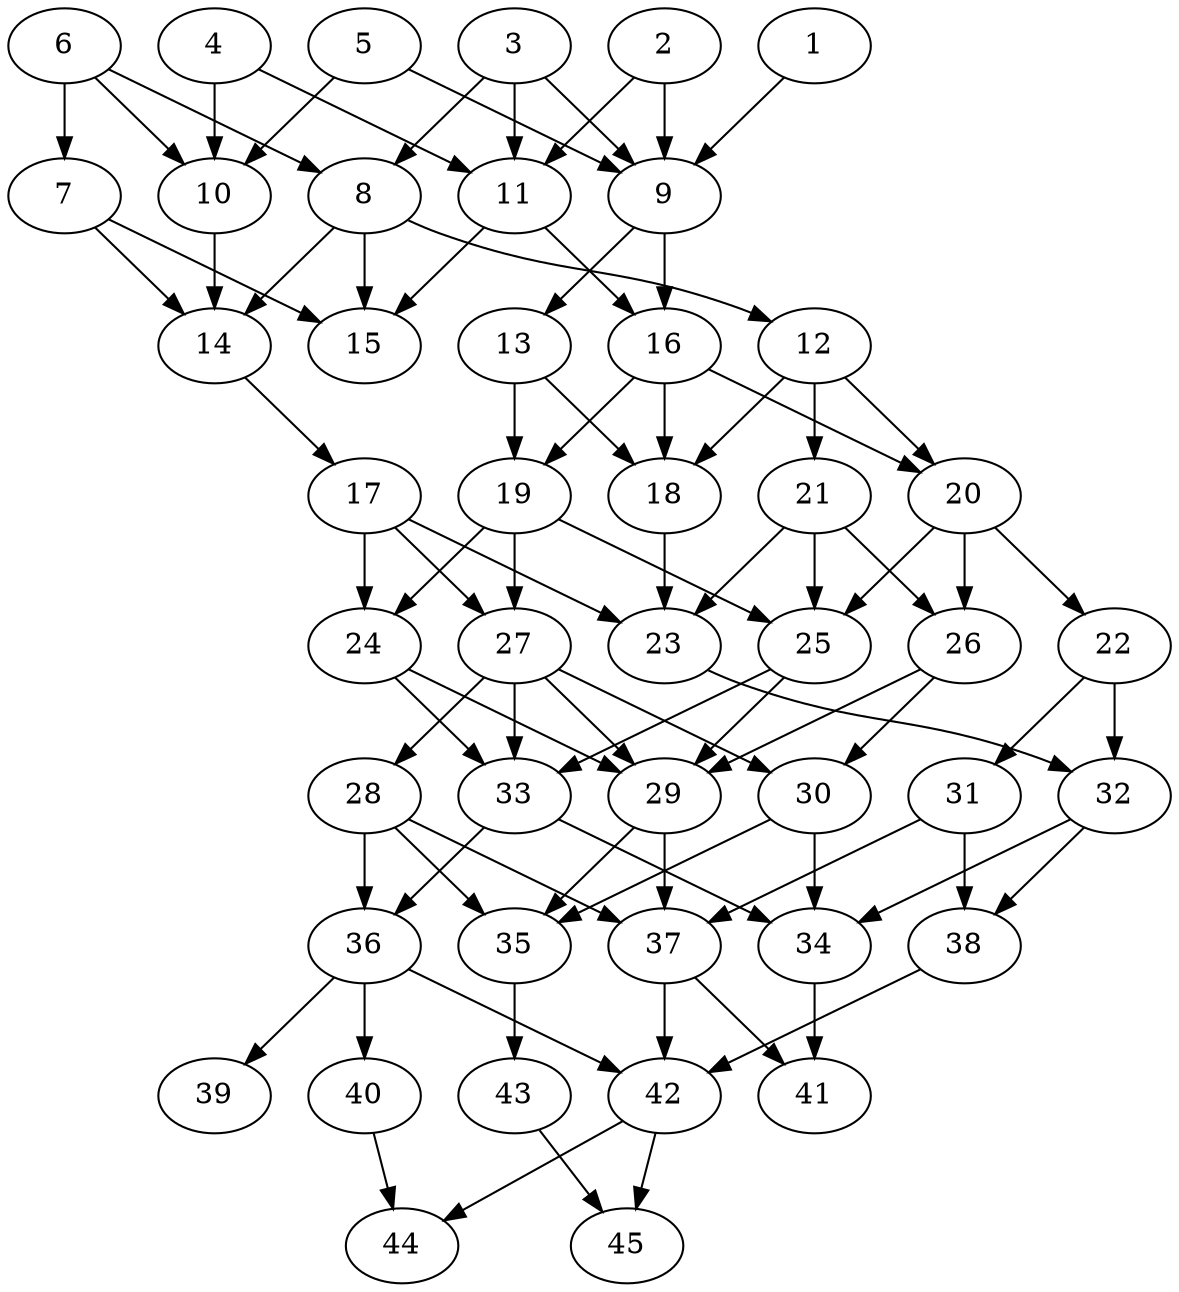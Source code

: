 // DAG automatically generated by daggen at Thu Oct  3 14:07:25 2019
// ./daggen --dot -n 45 --ccr 0.4 --fat 0.5 --regular 0.9 --density 0.6 --mindata 5242880 --maxdata 52428800 
digraph G {
  1 [size="123747840", alpha="0.05", expect_size="49499136"] 
  1 -> 9 [size ="49499136"]
  2 [size="63846400", alpha="0.12", expect_size="25538560"] 
  2 -> 9 [size ="25538560"]
  2 -> 11 [size ="25538560"]
  3 [size="125721600", alpha="0.11", expect_size="50288640"] 
  3 -> 8 [size ="50288640"]
  3 -> 9 [size ="50288640"]
  3 -> 11 [size ="50288640"]
  4 [size="109153280", alpha="0.01", expect_size="43661312"] 
  4 -> 10 [size ="43661312"]
  4 -> 11 [size ="43661312"]
  5 [size="43061760", alpha="0.11", expect_size="17224704"] 
  5 -> 9 [size ="17224704"]
  5 -> 10 [size ="17224704"]
  6 [size="43632640", alpha="0.20", expect_size="17453056"] 
  6 -> 7 [size ="17453056"]
  6 -> 8 [size ="17453056"]
  6 -> 10 [size ="17453056"]
  7 [size="86090240", alpha="0.16", expect_size="34436096"] 
  7 -> 14 [size ="34436096"]
  7 -> 15 [size ="34436096"]
  8 [size="21480960", alpha="0.04", expect_size="8592384"] 
  8 -> 12 [size ="8592384"]
  8 -> 14 [size ="8592384"]
  8 -> 15 [size ="8592384"]
  9 [size="56842240", alpha="0.01", expect_size="22736896"] 
  9 -> 13 [size ="22736896"]
  9 -> 16 [size ="22736896"]
  10 [size="47129600", alpha="0.10", expect_size="18851840"] 
  10 -> 14 [size ="18851840"]
  11 [size="23388160", alpha="0.16", expect_size="9355264"] 
  11 -> 15 [size ="9355264"]
  11 -> 16 [size ="9355264"]
  12 [size="55523840", alpha="0.09", expect_size="22209536"] 
  12 -> 18 [size ="22209536"]
  12 -> 20 [size ="22209536"]
  12 -> 21 [size ="22209536"]
  13 [size="126709760", alpha="0.14", expect_size="50683904"] 
  13 -> 18 [size ="50683904"]
  13 -> 19 [size ="50683904"]
  14 [size="73850880", alpha="0.18", expect_size="29540352"] 
  14 -> 17 [size ="29540352"]
  15 [size="78026240", alpha="0.12", expect_size="31210496"] 
  16 [size="22131200", alpha="0.05", expect_size="8852480"] 
  16 -> 18 [size ="8852480"]
  16 -> 19 [size ="8852480"]
  16 -> 20 [size ="8852480"]
  17 [size="20661760", alpha="0.19", expect_size="8264704"] 
  17 -> 23 [size ="8264704"]
  17 -> 24 [size ="8264704"]
  17 -> 27 [size ="8264704"]
  18 [size="115571200", alpha="0.08", expect_size="46228480"] 
  18 -> 23 [size ="46228480"]
  19 [size="23590400", alpha="0.18", expect_size="9436160"] 
  19 -> 24 [size ="9436160"]
  19 -> 25 [size ="9436160"]
  19 -> 27 [size ="9436160"]
  20 [size="28707840", alpha="0.13", expect_size="11483136"] 
  20 -> 22 [size ="11483136"]
  20 -> 25 [size ="11483136"]
  20 -> 26 [size ="11483136"]
  21 [size="89328640", alpha="0.06", expect_size="35731456"] 
  21 -> 23 [size ="35731456"]
  21 -> 25 [size ="35731456"]
  21 -> 26 [size ="35731456"]
  22 [size="65013760", alpha="0.08", expect_size="26005504"] 
  22 -> 31 [size ="26005504"]
  22 -> 32 [size ="26005504"]
  23 [size="118563840", alpha="0.10", expect_size="47425536"] 
  23 -> 32 [size ="47425536"]
  24 [size="84971520", alpha="0.07", expect_size="33988608"] 
  24 -> 29 [size ="33988608"]
  24 -> 33 [size ="33988608"]
  25 [size="75194880", alpha="0.10", expect_size="30077952"] 
  25 -> 29 [size ="30077952"]
  25 -> 33 [size ="30077952"]
  26 [size="29637120", alpha="0.18", expect_size="11854848"] 
  26 -> 29 [size ="11854848"]
  26 -> 30 [size ="11854848"]
  27 [size="60953600", alpha="0.18", expect_size="24381440"] 
  27 -> 28 [size ="24381440"]
  27 -> 29 [size ="24381440"]
  27 -> 30 [size ="24381440"]
  27 -> 33 [size ="24381440"]
  28 [size="52840960", alpha="0.20", expect_size="21136384"] 
  28 -> 35 [size ="21136384"]
  28 -> 36 [size ="21136384"]
  28 -> 37 [size ="21136384"]
  29 [size="99310080", alpha="0.09", expect_size="39724032"] 
  29 -> 35 [size ="39724032"]
  29 -> 37 [size ="39724032"]
  30 [size="85793280", alpha="0.04", expect_size="34317312"] 
  30 -> 34 [size ="34317312"]
  30 -> 35 [size ="34317312"]
  31 [size="41899520", alpha="0.00", expect_size="16759808"] 
  31 -> 37 [size ="16759808"]
  31 -> 38 [size ="16759808"]
  32 [size="78274560", alpha="0.04", expect_size="31309824"] 
  32 -> 34 [size ="31309824"]
  32 -> 38 [size ="31309824"]
  33 [size="127687680", alpha="0.07", expect_size="51075072"] 
  33 -> 34 [size ="51075072"]
  33 -> 36 [size ="51075072"]
  34 [size="66828800", alpha="0.00", expect_size="26731520"] 
  34 -> 41 [size ="26731520"]
  35 [size="109706240", alpha="0.04", expect_size="43882496"] 
  35 -> 43 [size ="43882496"]
  36 [size="50347520", alpha="0.10", expect_size="20139008"] 
  36 -> 39 [size ="20139008"]
  36 -> 40 [size ="20139008"]
  36 -> 42 [size ="20139008"]
  37 [size="37245440", alpha="0.17", expect_size="14898176"] 
  37 -> 41 [size ="14898176"]
  37 -> 42 [size ="14898176"]
  38 [size="25418240", alpha="0.02", expect_size="10167296"] 
  38 -> 42 [size ="10167296"]
  39 [size="23242240", alpha="0.08", expect_size="9296896"] 
  40 [size="74449920", alpha="0.17", expect_size="29779968"] 
  40 -> 44 [size ="29779968"]
  41 [size="95104000", alpha="0.19", expect_size="38041600"] 
  42 [size="95485440", alpha="0.10", expect_size="38194176"] 
  42 -> 44 [size ="38194176"]
  42 -> 45 [size ="38194176"]
  43 [size="118013440", alpha="0.18", expect_size="47205376"] 
  43 -> 45 [size ="47205376"]
  44 [size="40358400", alpha="0.19", expect_size="16143360"] 
  45 [size="41228800", alpha="0.10", expect_size="16491520"] 
}
